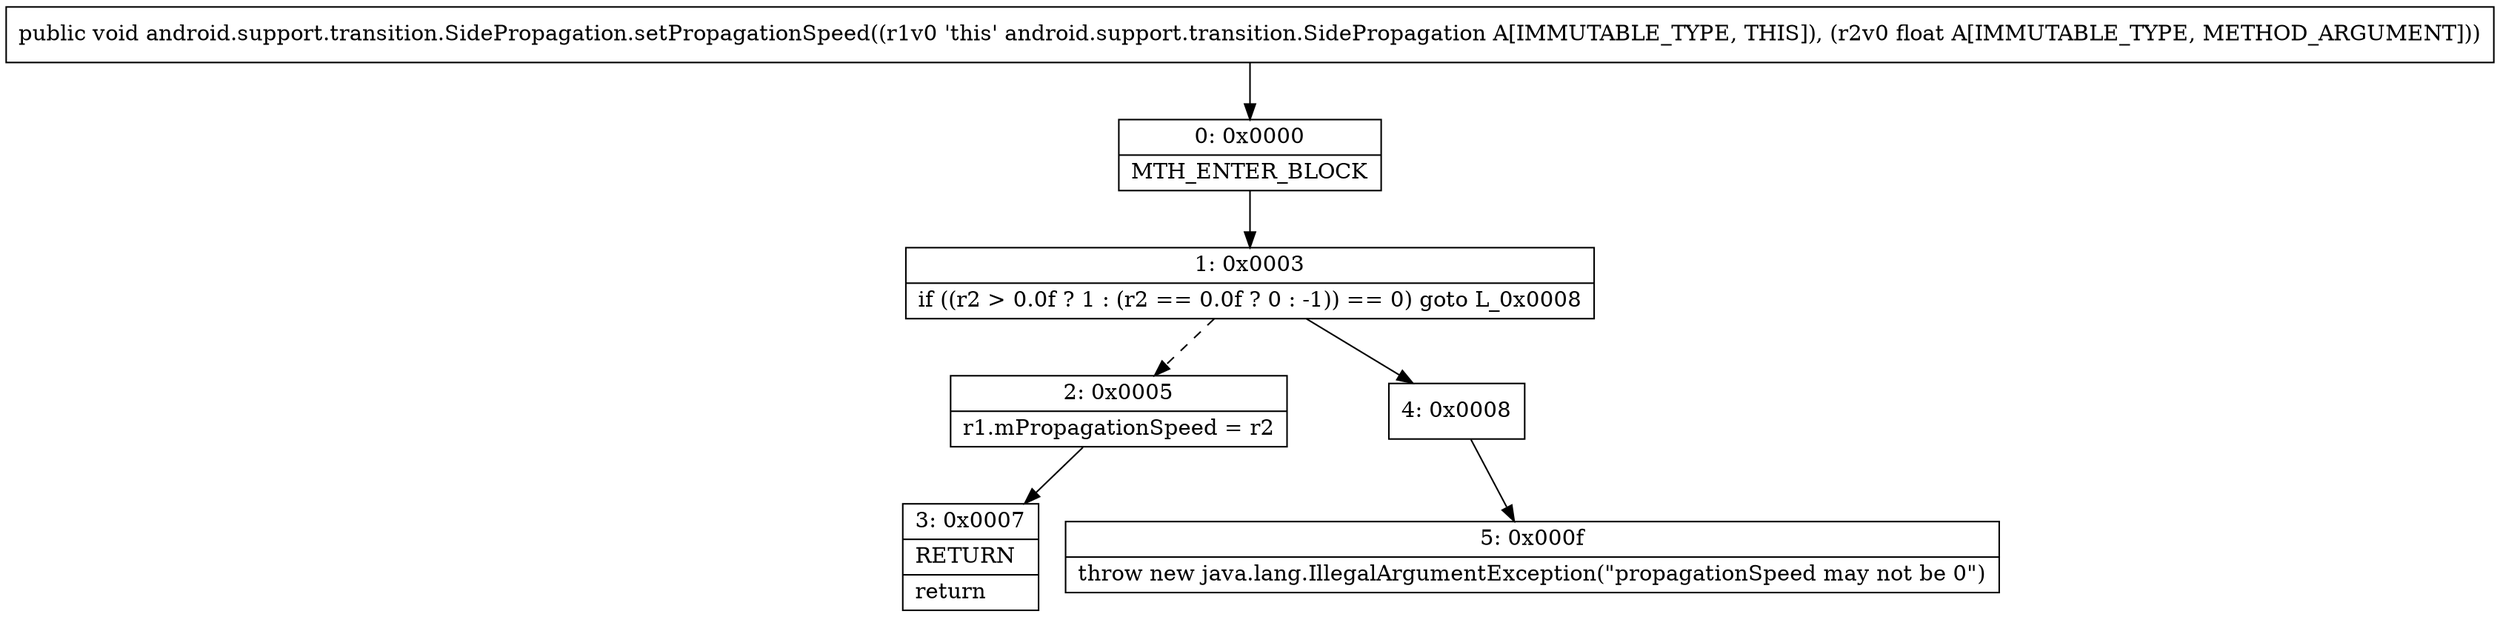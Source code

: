 digraph "CFG forandroid.support.transition.SidePropagation.setPropagationSpeed(F)V" {
Node_0 [shape=record,label="{0\:\ 0x0000|MTH_ENTER_BLOCK\l}"];
Node_1 [shape=record,label="{1\:\ 0x0003|if ((r2 \> 0.0f ? 1 : (r2 == 0.0f ? 0 : \-1)) == 0) goto L_0x0008\l}"];
Node_2 [shape=record,label="{2\:\ 0x0005|r1.mPropagationSpeed = r2\l}"];
Node_3 [shape=record,label="{3\:\ 0x0007|RETURN\l|return\l}"];
Node_4 [shape=record,label="{4\:\ 0x0008}"];
Node_5 [shape=record,label="{5\:\ 0x000f|throw new java.lang.IllegalArgumentException(\"propagationSpeed may not be 0\")\l}"];
MethodNode[shape=record,label="{public void android.support.transition.SidePropagation.setPropagationSpeed((r1v0 'this' android.support.transition.SidePropagation A[IMMUTABLE_TYPE, THIS]), (r2v0 float A[IMMUTABLE_TYPE, METHOD_ARGUMENT])) }"];
MethodNode -> Node_0;
Node_0 -> Node_1;
Node_1 -> Node_2[style=dashed];
Node_1 -> Node_4;
Node_2 -> Node_3;
Node_4 -> Node_5;
}

